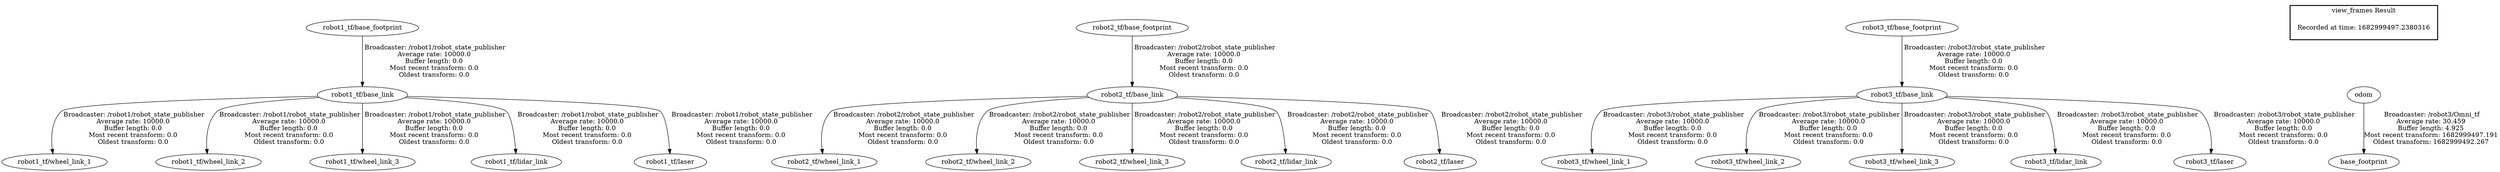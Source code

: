 digraph G {
"robot1_tf/base_link" -> "robot1_tf/wheel_link_1"[label=" Broadcaster: /robot1/robot_state_publisher\nAverage rate: 10000.0\nBuffer length: 0.0\nMost recent transform: 0.0\nOldest transform: 0.0\n"];
"robot1_tf/base_footprint" -> "robot1_tf/base_link"[label=" Broadcaster: /robot1/robot_state_publisher\nAverage rate: 10000.0\nBuffer length: 0.0\nMost recent transform: 0.0\nOldest transform: 0.0\n"];
"robot1_tf/base_link" -> "robot1_tf/wheel_link_2"[label=" Broadcaster: /robot1/robot_state_publisher\nAverage rate: 10000.0\nBuffer length: 0.0\nMost recent transform: 0.0\nOldest transform: 0.0\n"];
"robot1_tf/base_link" -> "robot1_tf/wheel_link_3"[label=" Broadcaster: /robot1/robot_state_publisher\nAverage rate: 10000.0\nBuffer length: 0.0\nMost recent transform: 0.0\nOldest transform: 0.0\n"];
"robot1_tf/base_link" -> "robot1_tf/lidar_link"[label=" Broadcaster: /robot1/robot_state_publisher\nAverage rate: 10000.0\nBuffer length: 0.0\nMost recent transform: 0.0\nOldest transform: 0.0\n"];
"robot1_tf/base_link" -> "robot1_tf/laser"[label=" Broadcaster: /robot1/robot_state_publisher\nAverage rate: 10000.0\nBuffer length: 0.0\nMost recent transform: 0.0\nOldest transform: 0.0\n"];
"robot2_tf/base_link" -> "robot2_tf/wheel_link_1"[label=" Broadcaster: /robot2/robot_state_publisher\nAverage rate: 10000.0\nBuffer length: 0.0\nMost recent transform: 0.0\nOldest transform: 0.0\n"];
"robot2_tf/base_footprint" -> "robot2_tf/base_link"[label=" Broadcaster: /robot2/robot_state_publisher\nAverage rate: 10000.0\nBuffer length: 0.0\nMost recent transform: 0.0\nOldest transform: 0.0\n"];
"robot2_tf/base_link" -> "robot2_tf/wheel_link_2"[label=" Broadcaster: /robot2/robot_state_publisher\nAverage rate: 10000.0\nBuffer length: 0.0\nMost recent transform: 0.0\nOldest transform: 0.0\n"];
"robot2_tf/base_link" -> "robot2_tf/wheel_link_3"[label=" Broadcaster: /robot2/robot_state_publisher\nAverage rate: 10000.0\nBuffer length: 0.0\nMost recent transform: 0.0\nOldest transform: 0.0\n"];
"robot2_tf/base_link" -> "robot2_tf/lidar_link"[label=" Broadcaster: /robot2/robot_state_publisher\nAverage rate: 10000.0\nBuffer length: 0.0\nMost recent transform: 0.0\nOldest transform: 0.0\n"];
"robot2_tf/base_link" -> "robot2_tf/laser"[label=" Broadcaster: /robot2/robot_state_publisher\nAverage rate: 10000.0\nBuffer length: 0.0\nMost recent transform: 0.0\nOldest transform: 0.0\n"];
"robot3_tf/base_link" -> "robot3_tf/wheel_link_1"[label=" Broadcaster: /robot3/robot_state_publisher\nAverage rate: 10000.0\nBuffer length: 0.0\nMost recent transform: 0.0\nOldest transform: 0.0\n"];
"robot3_tf/base_footprint" -> "robot3_tf/base_link"[label=" Broadcaster: /robot3/robot_state_publisher\nAverage rate: 10000.0\nBuffer length: 0.0\nMost recent transform: 0.0\nOldest transform: 0.0\n"];
"robot3_tf/base_link" -> "robot3_tf/wheel_link_2"[label=" Broadcaster: /robot3/robot_state_publisher\nAverage rate: 10000.0\nBuffer length: 0.0\nMost recent transform: 0.0\nOldest transform: 0.0\n"];
"robot3_tf/base_link" -> "robot3_tf/wheel_link_3"[label=" Broadcaster: /robot3/robot_state_publisher\nAverage rate: 10000.0\nBuffer length: 0.0\nMost recent transform: 0.0\nOldest transform: 0.0\n"];
"robot3_tf/base_link" -> "robot3_tf/lidar_link"[label=" Broadcaster: /robot3/robot_state_publisher\nAverage rate: 10000.0\nBuffer length: 0.0\nMost recent transform: 0.0\nOldest transform: 0.0\n"];
"robot3_tf/base_link" -> "robot3_tf/laser"[label=" Broadcaster: /robot3/robot_state_publisher\nAverage rate: 10000.0\nBuffer length: 0.0\nMost recent transform: 0.0\nOldest transform: 0.0\n"];
"odom" -> "base_footprint"[label=" Broadcaster: /robot3/Omni_tf\nAverage rate: 30.459\nBuffer length: 4.925\nMost recent transform: 1682999497.191\nOldest transform: 1682999492.267\n"];
edge [style=invis];
 subgraph cluster_legend { style=bold; color=black; label ="view_frames Result";
"Recorded at time: 1682999497.2380316"[ shape=plaintext ] ;
}->"odom";
}